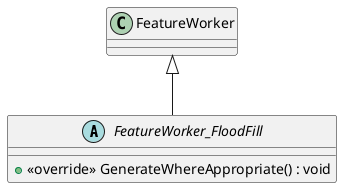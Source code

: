 @startuml
abstract class FeatureWorker_FloodFill {
    + <<override>> GenerateWhereAppropriate() : void
}
FeatureWorker <|-- FeatureWorker_FloodFill
@enduml
